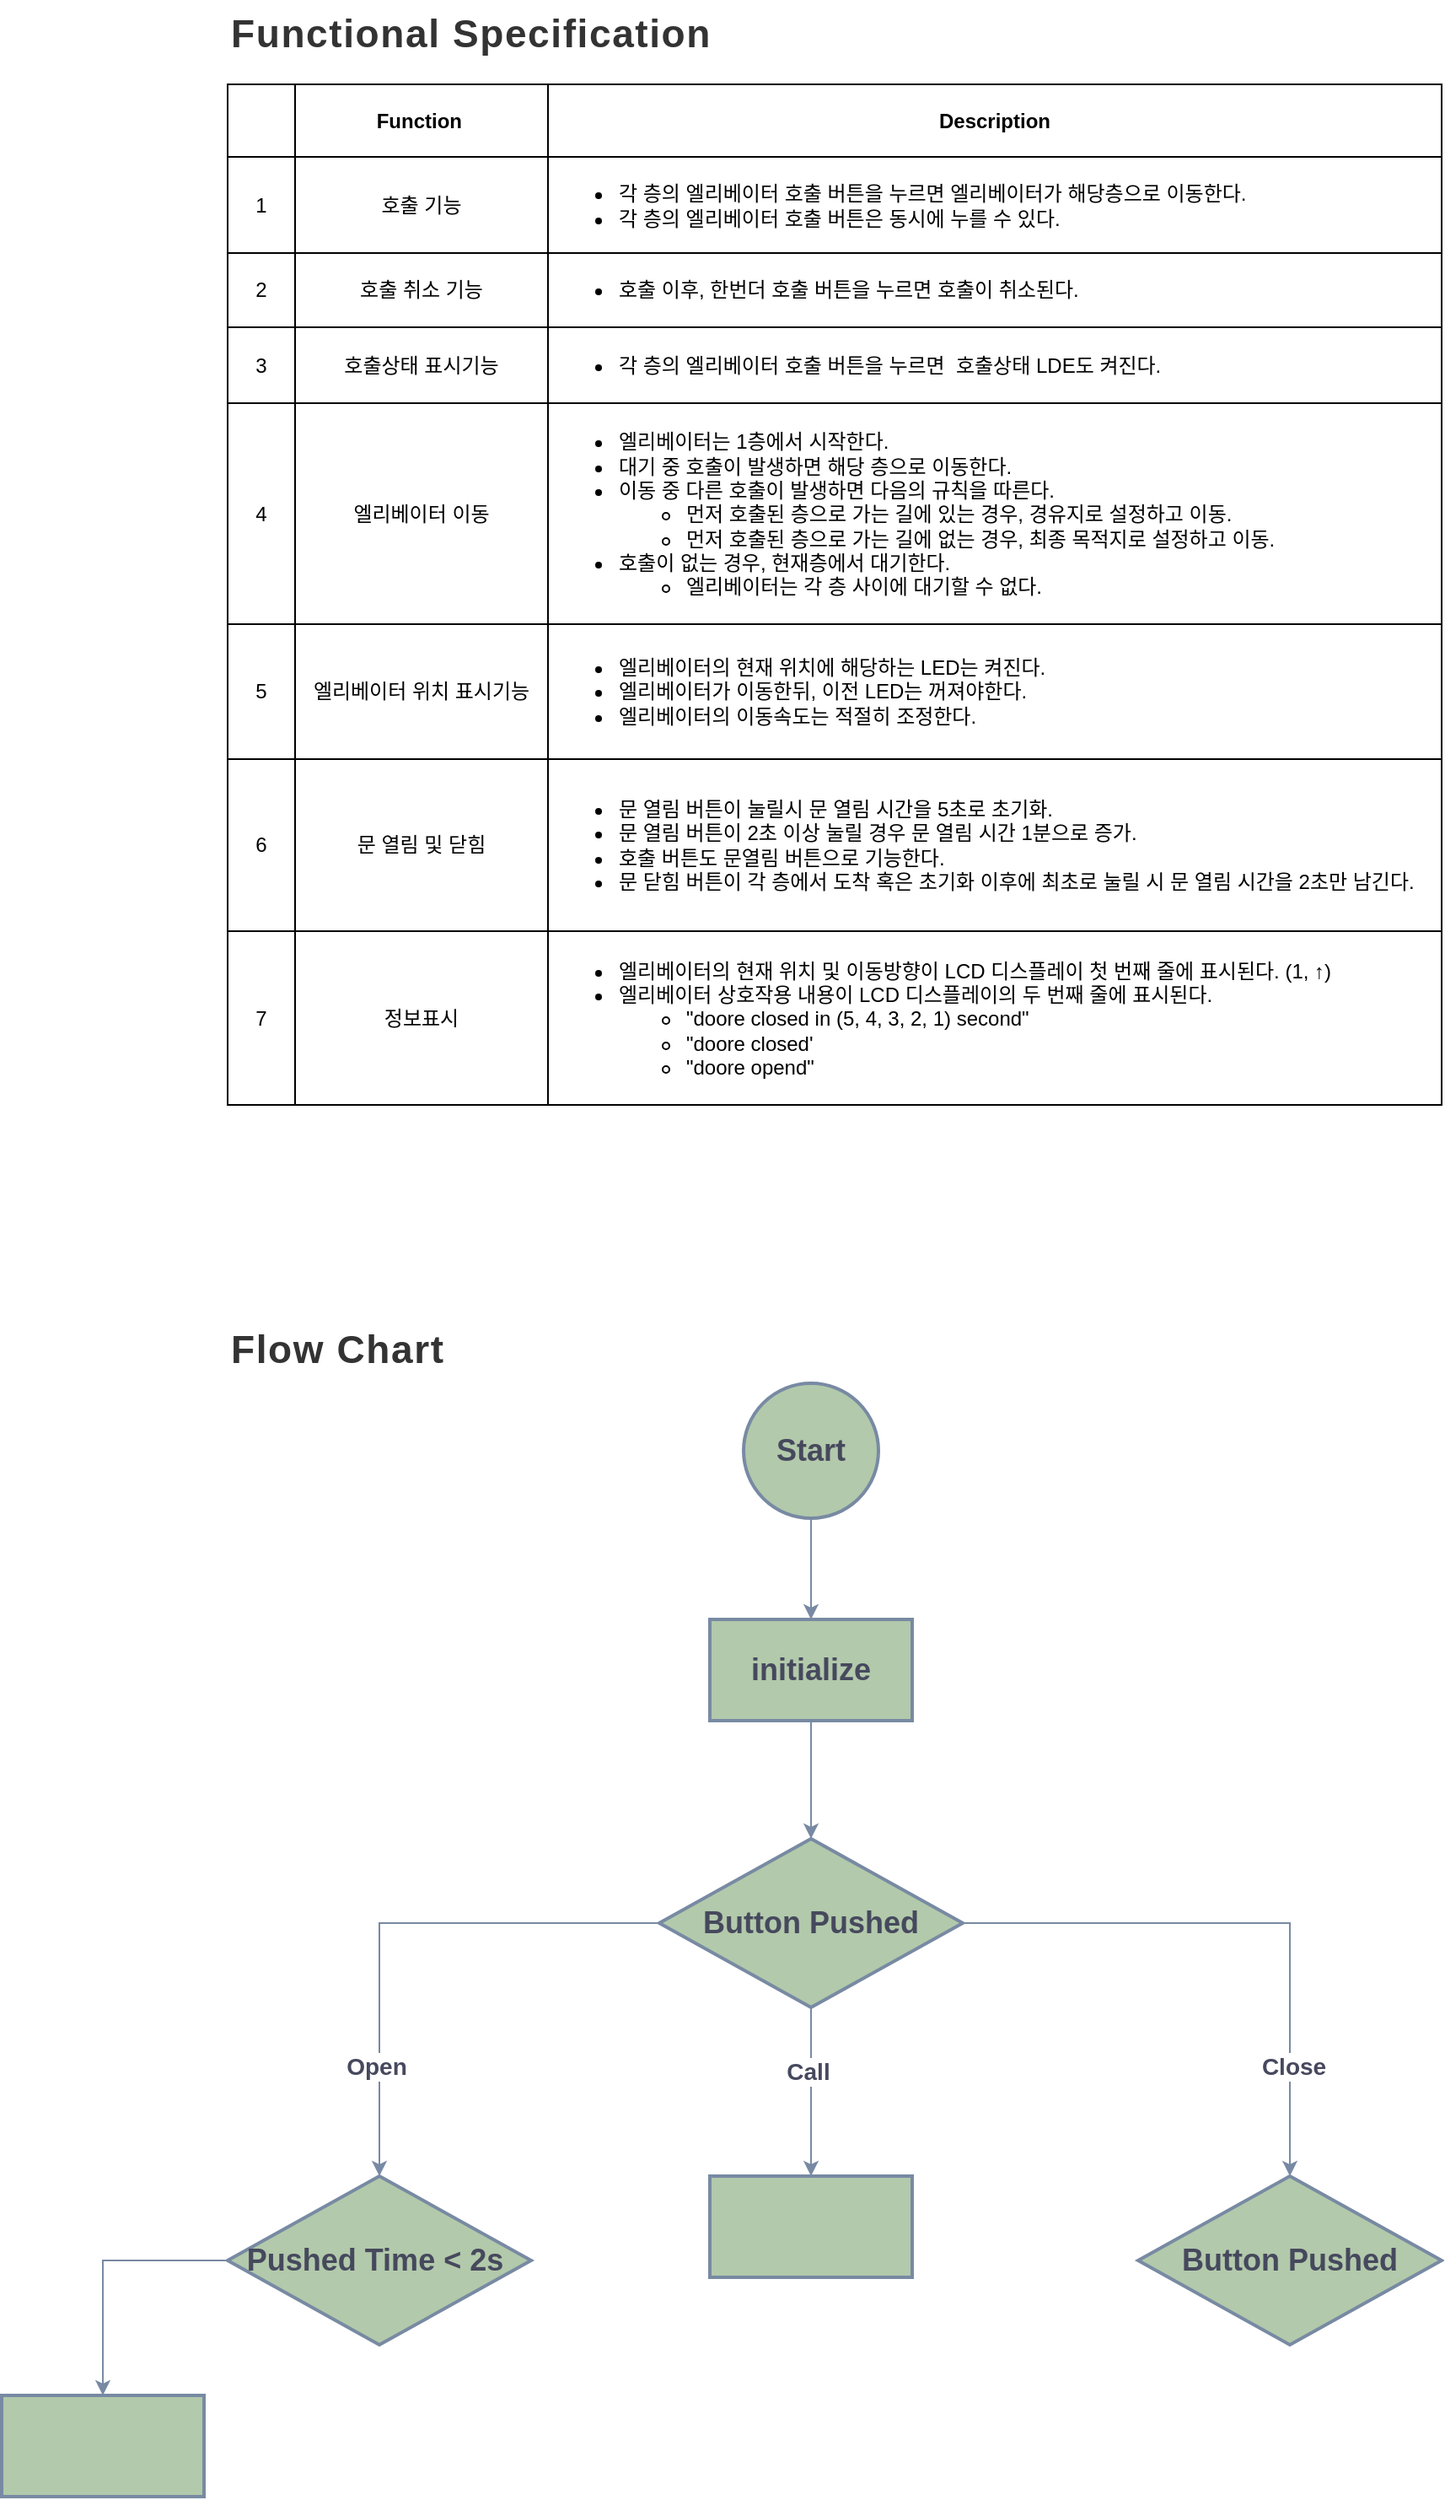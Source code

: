 <mxfile version="24.2.1" type="github">
  <diagram name="페이지-1" id="gwqyJPO5EsCB9j91ZcJM">
    <mxGraphModel dx="2080" dy="2155" grid="1" gridSize="10" guides="1" tooltips="1" connect="1" arrows="1" fold="1" page="1" pageScale="1" pageWidth="827" pageHeight="1169" math="0" shadow="0">
      <root>
        <mxCell id="0" />
        <mxCell id="1" parent="0" />
        <mxCell id="wGeTlZi59gqhoboahxpS-2" value="" style="shape=table;startSize=0;container=1;collapsible=0;childLayout=tableLayout;" vertex="1" parent="1">
          <mxGeometry x="54" y="70" width="720" height="605" as="geometry" />
        </mxCell>
        <mxCell id="wGeTlZi59gqhoboahxpS-3" value="" style="shape=tableRow;horizontal=0;startSize=0;swimlaneHead=0;swimlaneBody=0;strokeColor=inherit;top=0;left=0;bottom=0;right=0;collapsible=0;dropTarget=0;fillColor=none;points=[[0,0.5],[1,0.5]];portConstraint=eastwest;" vertex="1" parent="wGeTlZi59gqhoboahxpS-2">
          <mxGeometry width="720" height="43" as="geometry" />
        </mxCell>
        <mxCell id="wGeTlZi59gqhoboahxpS-4" value="" style="shape=partialRectangle;html=1;whiteSpace=wrap;connectable=0;strokeColor=inherit;overflow=hidden;fillColor=none;top=0;left=0;bottom=0;right=0;pointerEvents=1;" vertex="1" parent="wGeTlZi59gqhoboahxpS-3">
          <mxGeometry width="40" height="43" as="geometry">
            <mxRectangle width="40" height="43" as="alternateBounds" />
          </mxGeometry>
        </mxCell>
        <mxCell id="wGeTlZi59gqhoboahxpS-5" value="&lt;b&gt;Function&lt;span style=&quot;white-space: pre;&quot;&gt;&#x9;&lt;/span&gt;&lt;/b&gt;" style="shape=partialRectangle;html=1;whiteSpace=wrap;connectable=0;strokeColor=inherit;overflow=hidden;fillColor=none;top=0;left=0;bottom=0;right=0;pointerEvents=1;" vertex="1" parent="wGeTlZi59gqhoboahxpS-3">
          <mxGeometry x="40" width="150" height="43" as="geometry">
            <mxRectangle width="150" height="43" as="alternateBounds" />
          </mxGeometry>
        </mxCell>
        <mxCell id="wGeTlZi59gqhoboahxpS-6" value="Description" style="shape=partialRectangle;html=1;whiteSpace=wrap;connectable=0;strokeColor=inherit;overflow=hidden;fillColor=none;top=0;left=0;bottom=0;right=0;pointerEvents=1;fontStyle=1" vertex="1" parent="wGeTlZi59gqhoboahxpS-3">
          <mxGeometry x="190" width="530" height="43" as="geometry">
            <mxRectangle width="530" height="43" as="alternateBounds" />
          </mxGeometry>
        </mxCell>
        <mxCell id="wGeTlZi59gqhoboahxpS-7" value="" style="shape=tableRow;horizontal=0;startSize=0;swimlaneHead=0;swimlaneBody=0;strokeColor=inherit;top=0;left=0;bottom=0;right=0;collapsible=0;dropTarget=0;fillColor=none;points=[[0,0.5],[1,0.5]];portConstraint=eastwest;" vertex="1" parent="wGeTlZi59gqhoboahxpS-2">
          <mxGeometry y="43" width="720" height="57" as="geometry" />
        </mxCell>
        <mxCell id="wGeTlZi59gqhoboahxpS-8" value="1" style="shape=partialRectangle;html=1;whiteSpace=wrap;connectable=0;strokeColor=inherit;overflow=hidden;fillColor=none;top=0;left=0;bottom=0;right=0;pointerEvents=1;" vertex="1" parent="wGeTlZi59gqhoboahxpS-7">
          <mxGeometry width="40" height="57" as="geometry">
            <mxRectangle width="40" height="57" as="alternateBounds" />
          </mxGeometry>
        </mxCell>
        <mxCell id="wGeTlZi59gqhoboahxpS-9" value="호출 기능" style="shape=partialRectangle;html=1;whiteSpace=wrap;connectable=0;strokeColor=inherit;overflow=hidden;fillColor=none;top=0;left=0;bottom=0;right=0;pointerEvents=1;" vertex="1" parent="wGeTlZi59gqhoboahxpS-7">
          <mxGeometry x="40" width="150" height="57" as="geometry">
            <mxRectangle width="150" height="57" as="alternateBounds" />
          </mxGeometry>
        </mxCell>
        <mxCell id="wGeTlZi59gqhoboahxpS-10" value="&lt;ul&gt;&lt;li&gt;각 층의 엘리베이터 호출 버튼을 누르면 엘리베이터가 해당층으로 이동한다.&lt;/li&gt;&lt;li&gt;각 층의 엘리베이터 호출 버튼은 동시에 누를 수 있다.&lt;/li&gt;&lt;/ul&gt;" style="shape=partialRectangle;html=1;whiteSpace=wrap;connectable=0;strokeColor=inherit;overflow=hidden;fillColor=none;top=0;left=0;bottom=0;right=0;pointerEvents=1;align=left;" vertex="1" parent="wGeTlZi59gqhoboahxpS-7">
          <mxGeometry x="190" width="530" height="57" as="geometry">
            <mxRectangle width="530" height="57" as="alternateBounds" />
          </mxGeometry>
        </mxCell>
        <mxCell id="wGeTlZi59gqhoboahxpS-11" value="" style="shape=tableRow;horizontal=0;startSize=0;swimlaneHead=0;swimlaneBody=0;strokeColor=inherit;top=0;left=0;bottom=0;right=0;collapsible=0;dropTarget=0;fillColor=none;points=[[0,0.5],[1,0.5]];portConstraint=eastwest;" vertex="1" parent="wGeTlZi59gqhoboahxpS-2">
          <mxGeometry y="100" width="720" height="44" as="geometry" />
        </mxCell>
        <mxCell id="wGeTlZi59gqhoboahxpS-12" value="2" style="shape=partialRectangle;html=1;whiteSpace=wrap;connectable=0;strokeColor=inherit;overflow=hidden;fillColor=none;top=0;left=0;bottom=0;right=0;pointerEvents=1;" vertex="1" parent="wGeTlZi59gqhoboahxpS-11">
          <mxGeometry width="40" height="44" as="geometry">
            <mxRectangle width="40" height="44" as="alternateBounds" />
          </mxGeometry>
        </mxCell>
        <mxCell id="wGeTlZi59gqhoboahxpS-13" value="호출 취소 기능" style="shape=partialRectangle;html=1;whiteSpace=wrap;connectable=0;strokeColor=inherit;overflow=hidden;fillColor=none;top=0;left=0;bottom=0;right=0;pointerEvents=1;" vertex="1" parent="wGeTlZi59gqhoboahxpS-11">
          <mxGeometry x="40" width="150" height="44" as="geometry">
            <mxRectangle width="150" height="44" as="alternateBounds" />
          </mxGeometry>
        </mxCell>
        <mxCell id="wGeTlZi59gqhoboahxpS-14" value="&lt;ul&gt;&lt;li&gt;호출 이후, 한번더 호출 버튼을 누르면 호출이 취소된다.&lt;/li&gt;&lt;/ul&gt;" style="shape=partialRectangle;html=1;whiteSpace=wrap;connectable=0;strokeColor=inherit;overflow=hidden;fillColor=none;top=0;left=0;bottom=0;right=0;pointerEvents=1;align=left;" vertex="1" parent="wGeTlZi59gqhoboahxpS-11">
          <mxGeometry x="190" width="530" height="44" as="geometry">
            <mxRectangle width="530" height="44" as="alternateBounds" />
          </mxGeometry>
        </mxCell>
        <mxCell id="wGeTlZi59gqhoboahxpS-15" value="" style="shape=tableRow;horizontal=0;startSize=0;swimlaneHead=0;swimlaneBody=0;strokeColor=inherit;top=0;left=0;bottom=0;right=0;collapsible=0;dropTarget=0;fillColor=none;points=[[0,0.5],[1,0.5]];portConstraint=eastwest;" vertex="1" parent="wGeTlZi59gqhoboahxpS-2">
          <mxGeometry y="144" width="720" height="45" as="geometry" />
        </mxCell>
        <mxCell id="wGeTlZi59gqhoboahxpS-16" value="3" style="shape=partialRectangle;html=1;whiteSpace=wrap;connectable=0;strokeColor=inherit;overflow=hidden;fillColor=none;top=0;left=0;bottom=0;right=0;pointerEvents=1;" vertex="1" parent="wGeTlZi59gqhoboahxpS-15">
          <mxGeometry width="40" height="45" as="geometry">
            <mxRectangle width="40" height="45" as="alternateBounds" />
          </mxGeometry>
        </mxCell>
        <mxCell id="wGeTlZi59gqhoboahxpS-17" value="호출상태 표시기능" style="shape=partialRectangle;html=1;whiteSpace=wrap;connectable=0;strokeColor=inherit;overflow=hidden;fillColor=none;top=0;left=0;bottom=0;right=0;pointerEvents=1;" vertex="1" parent="wGeTlZi59gqhoboahxpS-15">
          <mxGeometry x="40" width="150" height="45" as="geometry">
            <mxRectangle width="150" height="45" as="alternateBounds" />
          </mxGeometry>
        </mxCell>
        <mxCell id="wGeTlZi59gqhoboahxpS-18" value="&lt;ul&gt;&lt;li&gt;각 층의 엘리베이터 호출 버튼을 누르면&amp;nbsp; 호출상태 LDE도 켜진다.&lt;/li&gt;&lt;/ul&gt;" style="shape=partialRectangle;html=1;whiteSpace=wrap;connectable=0;strokeColor=inherit;overflow=hidden;fillColor=none;top=0;left=0;bottom=0;right=0;pointerEvents=1;align=left;" vertex="1" parent="wGeTlZi59gqhoboahxpS-15">
          <mxGeometry x="190" width="530" height="45" as="geometry">
            <mxRectangle width="530" height="45" as="alternateBounds" />
          </mxGeometry>
        </mxCell>
        <mxCell id="wGeTlZi59gqhoboahxpS-19" value="" style="shape=tableRow;horizontal=0;startSize=0;swimlaneHead=0;swimlaneBody=0;strokeColor=inherit;top=0;left=0;bottom=0;right=0;collapsible=0;dropTarget=0;fillColor=none;points=[[0,0.5],[1,0.5]];portConstraint=eastwest;" vertex="1" parent="wGeTlZi59gqhoboahxpS-2">
          <mxGeometry y="189" width="720" height="131" as="geometry" />
        </mxCell>
        <mxCell id="wGeTlZi59gqhoboahxpS-20" value="4" style="shape=partialRectangle;html=1;whiteSpace=wrap;connectable=0;strokeColor=inherit;overflow=hidden;fillColor=none;top=0;left=0;bottom=0;right=0;pointerEvents=1;" vertex="1" parent="wGeTlZi59gqhoboahxpS-19">
          <mxGeometry width="40" height="131" as="geometry">
            <mxRectangle width="40" height="131" as="alternateBounds" />
          </mxGeometry>
        </mxCell>
        <mxCell id="wGeTlZi59gqhoboahxpS-21" value="엘리베이터 이동" style="shape=partialRectangle;html=1;whiteSpace=wrap;connectable=0;strokeColor=inherit;overflow=hidden;fillColor=none;top=0;left=0;bottom=0;right=0;pointerEvents=1;" vertex="1" parent="wGeTlZi59gqhoboahxpS-19">
          <mxGeometry x="40" width="150" height="131" as="geometry">
            <mxRectangle width="150" height="131" as="alternateBounds" />
          </mxGeometry>
        </mxCell>
        <mxCell id="wGeTlZi59gqhoboahxpS-22" value="&lt;ul&gt;&lt;li&gt;엘리베이터는 1층에서 시작한다.&lt;/li&gt;&lt;li&gt;대기 중 호출이 발생하면 해당 층으로 이동한다.&lt;/li&gt;&lt;li&gt;이동 중 다른 호출이 발생하면 다음의 규칙을 따른다.&lt;/li&gt;&lt;ul&gt;&lt;li&gt;먼저 호출된 층으로 가는 길에 있는 경우, 경유지로 설정하고 이동.&lt;/li&gt;&lt;li&gt;먼저 호출된 층으로 가는 길에 없는 경우, 최종 목적지로 설정하고 이동.&lt;/li&gt;&lt;/ul&gt;&lt;li&gt;호출이 없는 경우, 현재층에서 대기한다.&lt;/li&gt;&lt;ul&gt;&lt;li&gt;엘리베이터는 각 층 사이에 대기할 수 없다.&lt;/li&gt;&lt;/ul&gt;&lt;/ul&gt;" style="shape=partialRectangle;html=1;whiteSpace=wrap;connectable=0;strokeColor=inherit;overflow=hidden;fillColor=none;top=0;left=0;bottom=0;right=0;pointerEvents=1;align=left;" vertex="1" parent="wGeTlZi59gqhoboahxpS-19">
          <mxGeometry x="190" width="530" height="131" as="geometry">
            <mxRectangle width="530" height="131" as="alternateBounds" />
          </mxGeometry>
        </mxCell>
        <mxCell id="wGeTlZi59gqhoboahxpS-23" value="" style="shape=tableRow;horizontal=0;startSize=0;swimlaneHead=0;swimlaneBody=0;strokeColor=inherit;top=0;left=0;bottom=0;right=0;collapsible=0;dropTarget=0;fillColor=none;points=[[0,0.5],[1,0.5]];portConstraint=eastwest;" vertex="1" parent="wGeTlZi59gqhoboahxpS-2">
          <mxGeometry y="320" width="720" height="80" as="geometry" />
        </mxCell>
        <mxCell id="wGeTlZi59gqhoboahxpS-24" value="5" style="shape=partialRectangle;html=1;whiteSpace=wrap;connectable=0;strokeColor=inherit;overflow=hidden;fillColor=none;top=0;left=0;bottom=0;right=0;pointerEvents=1;" vertex="1" parent="wGeTlZi59gqhoboahxpS-23">
          <mxGeometry width="40" height="80" as="geometry">
            <mxRectangle width="40" height="80" as="alternateBounds" />
          </mxGeometry>
        </mxCell>
        <mxCell id="wGeTlZi59gqhoboahxpS-25" value="엘리베이터 위치 표시기능" style="shape=partialRectangle;html=1;whiteSpace=wrap;connectable=0;strokeColor=inherit;overflow=hidden;fillColor=none;top=0;left=0;bottom=0;right=0;pointerEvents=1;" vertex="1" parent="wGeTlZi59gqhoboahxpS-23">
          <mxGeometry x="40" width="150" height="80" as="geometry">
            <mxRectangle width="150" height="80" as="alternateBounds" />
          </mxGeometry>
        </mxCell>
        <mxCell id="wGeTlZi59gqhoboahxpS-26" value="&lt;ul&gt;&lt;li&gt;엘리베이터의 현재 위치에 해당하는 LED는 켜진다.&lt;/li&gt;&lt;li&gt;엘리베이터가 이동한뒤, 이전 LED는 꺼져야한다.&lt;/li&gt;&lt;li&gt;엘리베이터의 이동속도는 적절히 조정한다.&lt;br&gt;&lt;/li&gt;&lt;/ul&gt;" style="shape=partialRectangle;html=1;whiteSpace=wrap;connectable=0;strokeColor=inherit;overflow=hidden;fillColor=none;top=0;left=0;bottom=0;right=0;pointerEvents=1;align=left;" vertex="1" parent="wGeTlZi59gqhoboahxpS-23">
          <mxGeometry x="190" width="530" height="80" as="geometry">
            <mxRectangle width="530" height="80" as="alternateBounds" />
          </mxGeometry>
        </mxCell>
        <mxCell id="wGeTlZi59gqhoboahxpS-32" style="shape=tableRow;horizontal=0;startSize=0;swimlaneHead=0;swimlaneBody=0;strokeColor=inherit;top=0;left=0;bottom=0;right=0;collapsible=0;dropTarget=0;fillColor=none;points=[[0,0.5],[1,0.5]];portConstraint=eastwest;" vertex="1" parent="wGeTlZi59gqhoboahxpS-2">
          <mxGeometry y="400" width="720" height="102" as="geometry" />
        </mxCell>
        <mxCell id="wGeTlZi59gqhoboahxpS-33" value="6" style="shape=partialRectangle;html=1;whiteSpace=wrap;connectable=0;strokeColor=inherit;overflow=hidden;fillColor=none;top=0;left=0;bottom=0;right=0;pointerEvents=1;" vertex="1" parent="wGeTlZi59gqhoboahxpS-32">
          <mxGeometry width="40" height="102" as="geometry">
            <mxRectangle width="40" height="102" as="alternateBounds" />
          </mxGeometry>
        </mxCell>
        <mxCell id="wGeTlZi59gqhoboahxpS-34" value="문 열림 및 닫힘" style="shape=partialRectangle;html=1;whiteSpace=wrap;connectable=0;strokeColor=inherit;overflow=hidden;fillColor=none;top=0;left=0;bottom=0;right=0;pointerEvents=1;" vertex="1" parent="wGeTlZi59gqhoboahxpS-32">
          <mxGeometry x="40" width="150" height="102" as="geometry">
            <mxRectangle width="150" height="102" as="alternateBounds" />
          </mxGeometry>
        </mxCell>
        <mxCell id="wGeTlZi59gqhoboahxpS-35" value="&lt;ul&gt;&lt;li&gt;문 열림 버튼이 눌릴시 문 열림 시간을 5초로 초기화.&lt;/li&gt;&lt;li&gt;문 열림 버튼이 2초 이상 눌릴 경우 문 열림 시간 1분으로 증가.&lt;/li&gt;&lt;li&gt;호출 버튼도 문열림 버튼으로 기능한다.&lt;/li&gt;&lt;li&gt;문 닫힘 버튼이 각 층에서 도착 혹은 초기화 이후에 최초로 눌릴 시 문 열림 시간을 2초만 남긴다.&amp;nbsp;&lt;/li&gt;&lt;/ul&gt;" style="shape=partialRectangle;html=1;whiteSpace=wrap;connectable=0;strokeColor=inherit;overflow=hidden;fillColor=none;top=0;left=0;bottom=0;right=0;pointerEvents=1;align=left;" vertex="1" parent="wGeTlZi59gqhoboahxpS-32">
          <mxGeometry x="190" width="530" height="102" as="geometry">
            <mxRectangle width="530" height="102" as="alternateBounds" />
          </mxGeometry>
        </mxCell>
        <mxCell id="wGeTlZi59gqhoboahxpS-28" style="shape=tableRow;horizontal=0;startSize=0;swimlaneHead=0;swimlaneBody=0;strokeColor=inherit;top=0;left=0;bottom=0;right=0;collapsible=0;dropTarget=0;fillColor=none;points=[[0,0.5],[1,0.5]];portConstraint=eastwest;" vertex="1" parent="wGeTlZi59gqhoboahxpS-2">
          <mxGeometry y="502" width="720" height="103" as="geometry" />
        </mxCell>
        <mxCell id="wGeTlZi59gqhoboahxpS-29" value="7" style="shape=partialRectangle;html=1;whiteSpace=wrap;connectable=0;strokeColor=inherit;overflow=hidden;fillColor=none;top=0;left=0;bottom=0;right=0;pointerEvents=1;" vertex="1" parent="wGeTlZi59gqhoboahxpS-28">
          <mxGeometry width="40" height="103" as="geometry">
            <mxRectangle width="40" height="103" as="alternateBounds" />
          </mxGeometry>
        </mxCell>
        <mxCell id="wGeTlZi59gqhoboahxpS-30" value="정보표시" style="shape=partialRectangle;html=1;whiteSpace=wrap;connectable=0;strokeColor=inherit;overflow=hidden;fillColor=none;top=0;left=0;bottom=0;right=0;pointerEvents=1;" vertex="1" parent="wGeTlZi59gqhoboahxpS-28">
          <mxGeometry x="40" width="150" height="103" as="geometry">
            <mxRectangle width="150" height="103" as="alternateBounds" />
          </mxGeometry>
        </mxCell>
        <mxCell id="wGeTlZi59gqhoboahxpS-31" value="&lt;ul&gt;&lt;li&gt;엘리베이터의 현재 위치 및 이동방향이 LCD 디스플레이 첫 번째 줄에 표시된다. (1,&amp;nbsp;↑)&lt;/li&gt;&lt;li&gt;엘리베이터 상호작용 내용이 LCD 디스플레이의 두 번째 줄에 표시된다.&lt;/li&gt;&lt;ul&gt;&lt;li&gt;&quot;doore closed in (5, 4, 3, 2, 1) second&quot;&lt;/li&gt;&lt;li&gt;&quot;doore closed&#39;&lt;/li&gt;&lt;li&gt;&quot;doore opend&quot;&lt;/li&gt;&lt;/ul&gt;&lt;/ul&gt;" style="shape=partialRectangle;html=1;whiteSpace=wrap;connectable=0;strokeColor=inherit;overflow=hidden;fillColor=none;top=0;left=0;bottom=0;right=0;pointerEvents=1;align=left;" vertex="1" parent="wGeTlZi59gqhoboahxpS-28">
          <mxGeometry x="190" width="530" height="103" as="geometry">
            <mxRectangle width="530" height="103" as="alternateBounds" />
          </mxGeometry>
        </mxCell>
        <mxCell id="wGeTlZi59gqhoboahxpS-27" value="&lt;h3 class=&quot;wrap_item item_type_text&quot; data-app=&quot;{&amp;quot;type&amp;quot;:&amp;quot;text&amp;quot;,&amp;quot;data&amp;quot;:[{&amp;quot;type&amp;quot;:&amp;quot;text&amp;quot;,&amp;quot;data&amp;quot;:[{&amp;quot;type&amp;quot;:&amp;quot;text&amp;quot;,&amp;quot;text&amp;quot;:&amp;quot;4. Functional Specification(기능명세서)&amp;quot;}],&amp;quot;styleType&amp;quot;:&amp;quot;bold&amp;quot;}],&amp;quot;size&amp;quot;:&amp;quot;h3&amp;quot;}&quot; style=&quot;-webkit-font-smoothing: antialiased; backface-visibility: hidden; font-family: &amp;quot;Noto Sans DemiLight&amp;quot;, &amp;quot;Malgun Gothic&amp;quot;, sans-serif; margin: 2px auto 0px; padding: 0px; text-rendering: inherit; font-weight: normal; width: 700px; letter-spacing: 0.8px; line-height: 21.5pt; color: rgb(51, 51, 51);&quot;&gt;&lt;span style=&quot;font-weight: 700;&quot;&gt;&lt;font style=&quot;font-size: 23px;&quot;&gt;Functional Specification&lt;/font&gt;&lt;/span&gt;&lt;/h3&gt;" style="text;html=1;align=left;verticalAlign=middle;whiteSpace=wrap;rounded=0;" vertex="1" parent="1">
          <mxGeometry x="54" y="20" width="270" height="40" as="geometry" />
        </mxCell>
        <mxCell id="wGeTlZi59gqhoboahxpS-41" value="" style="edgeStyle=orthogonalEdgeStyle;rounded=0;orthogonalLoop=1;jettySize=auto;html=1;strokeColor=#788AA3;fontColor=#46495D;fillColor=#B2C9AB;" edge="1" parent="1" source="wGeTlZi59gqhoboahxpS-36" target="wGeTlZi59gqhoboahxpS-40">
          <mxGeometry relative="1" as="geometry" />
        </mxCell>
        <mxCell id="wGeTlZi59gqhoboahxpS-36" value="&lt;b&gt;&lt;font style=&quot;font-size: 18px;&quot;&gt;Start&lt;/font&gt;&lt;/b&gt;" style="strokeWidth=2;html=1;shape=mxgraph.flowchart.start_2;whiteSpace=wrap;strokeColor=#788AA3;fontColor=#46495D;fillColor=#B2C9AB;" vertex="1" parent="1">
          <mxGeometry x="360" y="840" width="80" height="80" as="geometry" />
        </mxCell>
        <mxCell id="wGeTlZi59gqhoboahxpS-37" value="&lt;h3 class=&quot;wrap_item item_type_text&quot; data-app=&quot;{&amp;quot;type&amp;quot;:&amp;quot;text&amp;quot;,&amp;quot;data&amp;quot;:[{&amp;quot;type&amp;quot;:&amp;quot;text&amp;quot;,&amp;quot;data&amp;quot;:[{&amp;quot;type&amp;quot;:&amp;quot;text&amp;quot;,&amp;quot;text&amp;quot;:&amp;quot;4. Functional Specification(기능명세서)&amp;quot;}],&amp;quot;styleType&amp;quot;:&amp;quot;bold&amp;quot;}],&amp;quot;size&amp;quot;:&amp;quot;h3&amp;quot;}&quot; style=&quot;-webkit-font-smoothing: antialiased; backface-visibility: hidden; font-family: &amp;quot;Noto Sans DemiLight&amp;quot;, &amp;quot;Malgun Gothic&amp;quot;, sans-serif; margin: 2px auto 0px; padding: 0px; text-rendering: inherit; font-weight: normal; width: 700px; letter-spacing: 0.8px; line-height: 21.5pt; color: rgb(51, 51, 51);&quot;&gt;&lt;span style=&quot;font-weight: 700;&quot;&gt;&lt;font style=&quot;font-size: 23px;&quot;&gt;Flow Chart&lt;/font&gt;&lt;/span&gt;&lt;/h3&gt;" style="text;html=1;align=left;verticalAlign=middle;whiteSpace=wrap;rounded=0;" vertex="1" parent="1">
          <mxGeometry x="54" y="800" width="270" height="40" as="geometry" />
        </mxCell>
        <mxCell id="wGeTlZi59gqhoboahxpS-43" value="" style="edgeStyle=orthogonalEdgeStyle;rounded=0;orthogonalLoop=1;jettySize=auto;html=1;strokeColor=#788AA3;fontColor=#46495D;fillColor=#B2C9AB;" edge="1" parent="1" source="wGeTlZi59gqhoboahxpS-40" target="wGeTlZi59gqhoboahxpS-42">
          <mxGeometry relative="1" as="geometry" />
        </mxCell>
        <mxCell id="wGeTlZi59gqhoboahxpS-40" value="&lt;b&gt;&lt;font style=&quot;font-size: 18px;&quot;&gt;initialize&lt;/font&gt;&lt;/b&gt;" style="whiteSpace=wrap;html=1;fillColor=#B2C9AB;strokeColor=#788AA3;fontColor=#46495D;strokeWidth=2;" vertex="1" parent="1">
          <mxGeometry x="340" y="980" width="120" height="60" as="geometry" />
        </mxCell>
        <mxCell id="wGeTlZi59gqhoboahxpS-49" value="" style="edgeStyle=orthogonalEdgeStyle;rounded=0;orthogonalLoop=1;jettySize=auto;html=1;strokeColor=#788AA3;fontColor=#46495D;fillColor=#B2C9AB;" edge="1" parent="1" source="wGeTlZi59gqhoboahxpS-42" target="wGeTlZi59gqhoboahxpS-48">
          <mxGeometry relative="1" as="geometry" />
        </mxCell>
        <mxCell id="wGeTlZi59gqhoboahxpS-50" value="&lt;font style=&quot;font-size: 14px;&quot;&gt;&lt;b&gt;Call&lt;/b&gt;&lt;/font&gt;" style="edgeLabel;html=1;align=center;verticalAlign=middle;resizable=0;points=[];strokeColor=#788AA3;fontColor=#46495D;fillColor=#B2C9AB;" vertex="1" connectable="0" parent="wGeTlZi59gqhoboahxpS-49">
          <mxGeometry x="-0.244" y="-2" relative="1" as="geometry">
            <mxPoint as="offset" />
          </mxGeometry>
        </mxCell>
        <mxCell id="wGeTlZi59gqhoboahxpS-54" value="" style="edgeStyle=orthogonalEdgeStyle;rounded=0;orthogonalLoop=1;jettySize=auto;html=1;strokeColor=#788AA3;fontColor=#46495D;fillColor=#B2C9AB;" edge="1" parent="1" source="wGeTlZi59gqhoboahxpS-42" target="wGeTlZi59gqhoboahxpS-53">
          <mxGeometry relative="1" as="geometry" />
        </mxCell>
        <mxCell id="wGeTlZi59gqhoboahxpS-60" value="&lt;b&gt;&lt;font style=&quot;font-size: 14px;&quot;&gt;Open&lt;/font&gt;&lt;/b&gt;" style="edgeLabel;html=1;align=center;verticalAlign=middle;resizable=0;points=[];strokeColor=#788AA3;fontColor=#46495D;fillColor=#B2C9AB;" vertex="1" connectable="0" parent="wGeTlZi59gqhoboahxpS-54">
          <mxGeometry x="0.587" y="-2" relative="1" as="geometry">
            <mxPoint as="offset" />
          </mxGeometry>
        </mxCell>
        <mxCell id="wGeTlZi59gqhoboahxpS-57" value="" style="edgeStyle=orthogonalEdgeStyle;rounded=0;orthogonalLoop=1;jettySize=auto;html=1;strokeColor=#788AA3;fontColor=#46495D;fillColor=#B2C9AB;" edge="1" parent="1" source="wGeTlZi59gqhoboahxpS-42" target="wGeTlZi59gqhoboahxpS-56">
          <mxGeometry relative="1" as="geometry" />
        </mxCell>
        <mxCell id="wGeTlZi59gqhoboahxpS-61" value="&lt;font style=&quot;font-size: 14px;&quot;&gt;&lt;b&gt;Close&lt;/b&gt;&lt;/font&gt;" style="edgeLabel;html=1;align=center;verticalAlign=middle;resizable=0;points=[];strokeColor=#788AA3;fontColor=#46495D;fillColor=#B2C9AB;" vertex="1" connectable="0" parent="wGeTlZi59gqhoboahxpS-57">
          <mxGeometry x="0.62" y="2" relative="1" as="geometry">
            <mxPoint as="offset" />
          </mxGeometry>
        </mxCell>
        <mxCell id="wGeTlZi59gqhoboahxpS-42" value="&lt;b&gt;&lt;font style=&quot;font-size: 18px;&quot;&gt;Button Pushed&lt;/font&gt;&lt;/b&gt;" style="rhombus;whiteSpace=wrap;html=1;fillColor=#B2C9AB;strokeColor=#788AA3;fontColor=#46495D;strokeWidth=2;" vertex="1" parent="1">
          <mxGeometry x="310" y="1110" width="180" height="100" as="geometry" />
        </mxCell>
        <mxCell id="wGeTlZi59gqhoboahxpS-48" value="" style="whiteSpace=wrap;html=1;fillColor=#B2C9AB;strokeColor=#788AA3;fontColor=#46495D;strokeWidth=2;" vertex="1" parent="1">
          <mxGeometry x="340" y="1310" width="120" height="60" as="geometry" />
        </mxCell>
        <mxCell id="wGeTlZi59gqhoboahxpS-65" value="" style="edgeStyle=orthogonalEdgeStyle;rounded=0;orthogonalLoop=1;jettySize=auto;html=1;strokeColor=#788AA3;fontColor=#46495D;fillColor=#B2C9AB;" edge="1" parent="1" source="wGeTlZi59gqhoboahxpS-53" target="wGeTlZi59gqhoboahxpS-64">
          <mxGeometry relative="1" as="geometry" />
        </mxCell>
        <mxCell id="wGeTlZi59gqhoboahxpS-53" value="&lt;span style=&quot;font-size: 18px;&quot;&gt;&lt;b&gt;Pushed Time &amp;lt; 2s&amp;nbsp;&lt;/b&gt;&lt;/span&gt;" style="rhombus;whiteSpace=wrap;html=1;fillColor=#B2C9AB;strokeColor=#788AA3;fontColor=#46495D;strokeWidth=2;" vertex="1" parent="1">
          <mxGeometry x="54" y="1310" width="180" height="100" as="geometry" />
        </mxCell>
        <mxCell id="wGeTlZi59gqhoboahxpS-56" value="&lt;b&gt;&lt;font style=&quot;font-size: 18px;&quot;&gt;Button Pushed&lt;/font&gt;&lt;/b&gt;" style="rhombus;whiteSpace=wrap;html=1;fillColor=#B2C9AB;strokeColor=#788AA3;fontColor=#46495D;strokeWidth=2;" vertex="1" parent="1">
          <mxGeometry x="594" y="1310" width="180" height="100" as="geometry" />
        </mxCell>
        <mxCell id="wGeTlZi59gqhoboahxpS-64" value="" style="whiteSpace=wrap;html=1;fillColor=#B2C9AB;strokeColor=#788AA3;fontColor=#46495D;strokeWidth=2;" vertex="1" parent="1">
          <mxGeometry x="-80" y="1440" width="120" height="60" as="geometry" />
        </mxCell>
      </root>
    </mxGraphModel>
  </diagram>
</mxfile>
